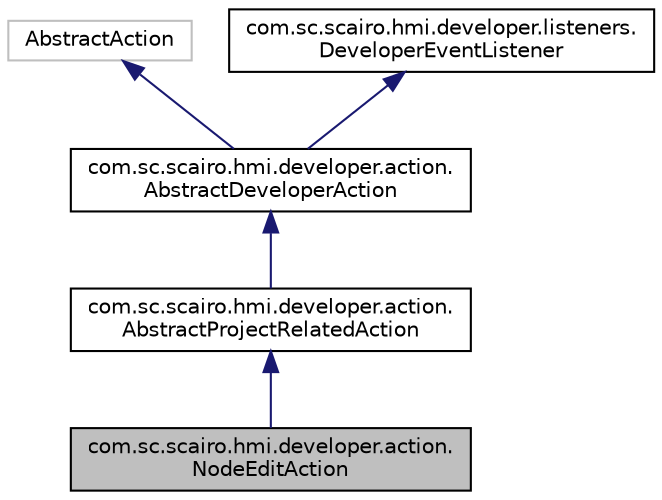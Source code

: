digraph "com.sc.scairo.hmi.developer.action.NodeEditAction"
{
 // LATEX_PDF_SIZE
  edge [fontname="Helvetica",fontsize="10",labelfontname="Helvetica",labelfontsize="10"];
  node [fontname="Helvetica",fontsize="10",shape=record];
  Node1 [label="com.sc.scairo.hmi.developer.action.\lNodeEditAction",height=0.2,width=0.4,color="black", fillcolor="grey75", style="filled", fontcolor="black",tooltip=" "];
  Node2 -> Node1 [dir="back",color="midnightblue",fontsize="10",style="solid",fontname="Helvetica"];
  Node2 [label="com.sc.scairo.hmi.developer.action.\lAbstractProjectRelatedAction",height=0.2,width=0.4,color="black", fillcolor="white", style="filled",URL="$classcom_1_1sc_1_1scairo_1_1hmi_1_1developer_1_1action_1_1_abstract_project_related_action.html",tooltip=" "];
  Node3 -> Node2 [dir="back",color="midnightblue",fontsize="10",style="solid",fontname="Helvetica"];
  Node3 [label="com.sc.scairo.hmi.developer.action.\lAbstractDeveloperAction",height=0.2,width=0.4,color="black", fillcolor="white", style="filled",URL="$classcom_1_1sc_1_1scairo_1_1hmi_1_1developer_1_1action_1_1_abstract_developer_action.html",tooltip=" "];
  Node4 -> Node3 [dir="back",color="midnightblue",fontsize="10",style="solid",fontname="Helvetica"];
  Node4 [label="AbstractAction",height=0.2,width=0.4,color="grey75", fillcolor="white", style="filled",tooltip=" "];
  Node5 -> Node3 [dir="back",color="midnightblue",fontsize="10",style="solid",fontname="Helvetica"];
  Node5 [label="com.sc.scairo.hmi.developer.listeners.\lDeveloperEventListener",height=0.2,width=0.4,color="black", fillcolor="white", style="filled",URL="$interfacecom_1_1sc_1_1scairo_1_1hmi_1_1developer_1_1listeners_1_1_developer_event_listener.html",tooltip=" "];
}
